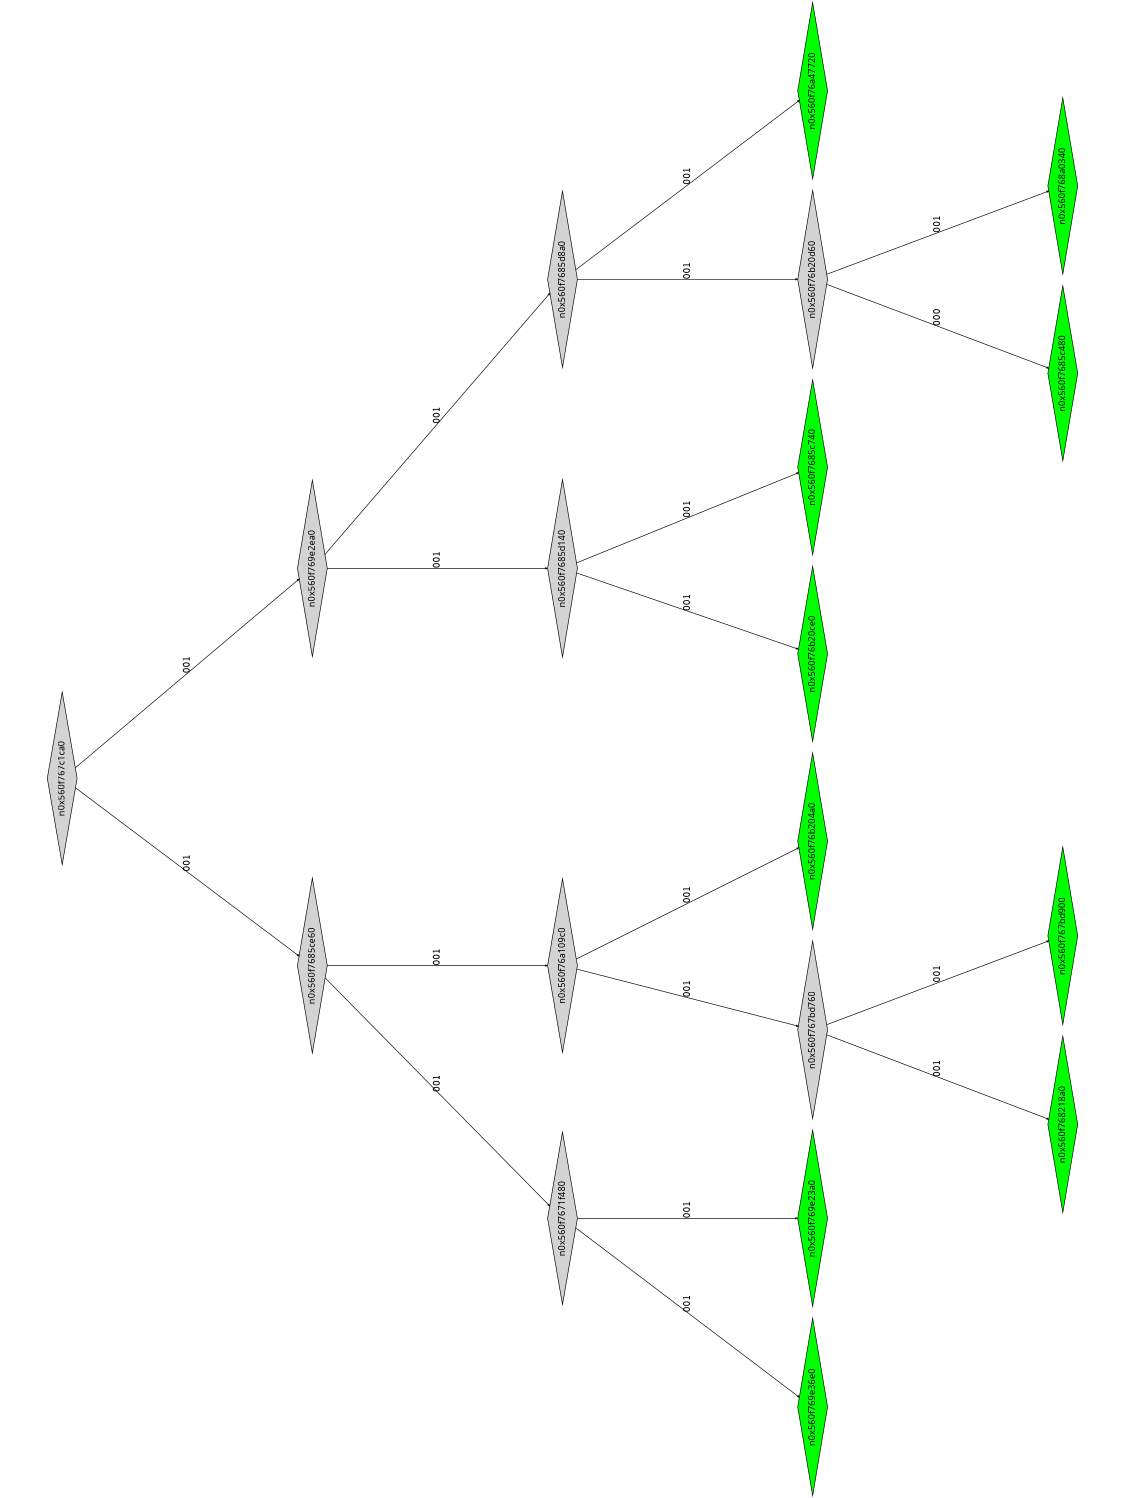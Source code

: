 digraph G {
	size="10,7.5";
	ratio=fill;
	rotate=90;
	center = "true";
	node [style="filled",width=.1,height=.1,fontname="Terminus"]
	edge [arrowsize=.3]
	n0x560f767c1ca0 [shape=diamond];
	n0x560f767c1ca0 -> n0x560f7685ce60 [label=001];
	n0x560f767c1ca0 -> n0x560f769e2ea0 [label=001];
	n0x560f769e2ea0 [shape=diamond];
	n0x560f769e2ea0 -> n0x560f7685d140 [label=001];
	n0x560f769e2ea0 -> n0x560f7685d8a0 [label=001];
	n0x560f7685d8a0 [shape=diamond];
	n0x560f7685d8a0 -> n0x560f76b20d60 [label=001];
	n0x560f7685d8a0 -> n0x560f76a47720 [label=001];
	n0x560f76a47720 [shape=diamond,fillcolor=green];
	n0x560f76b20d60 [shape=diamond];
	n0x560f76b20d60 -> n0x560f7685c480 [label=000];
	n0x560f76b20d60 -> n0x560f768a0340 [label=001];
	n0x560f768a0340 [shape=diamond,fillcolor=green];
	n0x560f7685c480 [shape=diamond,fillcolor=green];
	n0x560f7685d140 [shape=diamond];
	n0x560f7685d140 -> n0x560f76b20ce0 [label=001];
	n0x560f7685d140 -> n0x560f7685c740 [label=001];
	n0x560f7685c740 [shape=diamond,fillcolor=green];
	n0x560f76b20ce0 [shape=diamond,fillcolor=green];
	n0x560f7685ce60 [shape=diamond];
	n0x560f7685ce60 -> n0x560f7671f480 [label=001];
	n0x560f7685ce60 -> n0x560f76a109c0 [label=001];
	n0x560f76a109c0 [shape=diamond];
	n0x560f76a109c0 -> n0x560f767bd760 [label=001];
	n0x560f76a109c0 -> n0x560f76b204a0 [label=001];
	n0x560f76b204a0 [shape=diamond,fillcolor=green];
	n0x560f767bd760 [shape=diamond];
	n0x560f767bd760 -> n0x560f768218a0 [label=001];
	n0x560f767bd760 -> n0x560f767bd900 [label=001];
	n0x560f767bd900 [shape=diamond,fillcolor=green];
	n0x560f768218a0 [shape=diamond,fillcolor=green];
	n0x560f7671f480 [shape=diamond];
	n0x560f7671f480 -> n0x560f769e36e0 [label=001];
	n0x560f7671f480 -> n0x560f769e23a0 [label=001];
	n0x560f769e23a0 [shape=diamond,fillcolor=green];
	n0x560f769e36e0 [shape=diamond,fillcolor=green];
}
